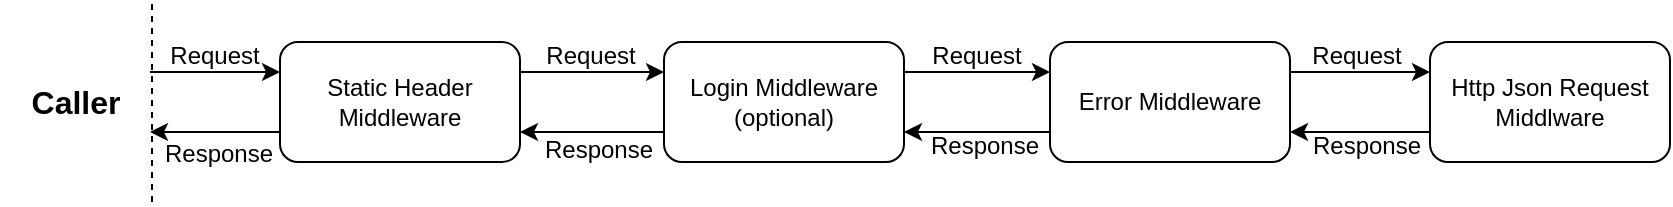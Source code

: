 <mxfile version="12.6.5" type="device"><diagram id="dEZeUGXRPqCajyPuTfDY" name="Page-1"><mxGraphModel dx="1086" dy="966" grid="1" gridSize="10" guides="1" tooltips="1" connect="1" arrows="1" fold="1" page="1" pageScale="1" pageWidth="850" pageHeight="1100" math="0" shadow="0"><root><mxCell id="0"/><mxCell id="1" parent="0"/><mxCell id="wHQqfPBEVMzjZ1pWUmfd-2" value="" style="rounded=0;whiteSpace=wrap;html=1;strokeColor=none;" vertex="1" parent="1"><mxGeometry width="77" height="100" as="geometry"/></mxCell><mxCell id="18b1Xk2kXTxP4zHYxbf--6" style="edgeStyle=orthogonalEdgeStyle;rounded=0;orthogonalLoop=1;jettySize=auto;html=1;exitX=1;exitY=0.25;exitDx=0;exitDy=0;entryX=0;entryY=0.25;entryDx=0;entryDy=0;" parent="1" source="18b1Xk2kXTxP4zHYxbf--1" target="18b1Xk2kXTxP4zHYxbf--2" edge="1"><mxGeometry relative="1" as="geometry"/></mxCell><mxCell id="18b1Xk2kXTxP4zHYxbf--1" value="Static Header&lt;br&gt;Middleware" style="rounded=1;whiteSpace=wrap;html=1;" parent="1" vertex="1"><mxGeometry x="140" y="20" width="120" height="60" as="geometry"/></mxCell><mxCell id="18b1Xk2kXTxP4zHYxbf--7" style="edgeStyle=orthogonalEdgeStyle;rounded=0;orthogonalLoop=1;jettySize=auto;html=1;exitX=0;exitY=0.75;exitDx=0;exitDy=0;entryX=1;entryY=0.75;entryDx=0;entryDy=0;" parent="1" source="18b1Xk2kXTxP4zHYxbf--2" target="18b1Xk2kXTxP4zHYxbf--1" edge="1"><mxGeometry relative="1" as="geometry"/></mxCell><mxCell id="18b1Xk2kXTxP4zHYxbf--8" style="edgeStyle=orthogonalEdgeStyle;rounded=0;orthogonalLoop=1;jettySize=auto;html=1;exitX=1;exitY=0.25;exitDx=0;exitDy=0;entryX=0;entryY=0.25;entryDx=0;entryDy=0;" parent="1" source="18b1Xk2kXTxP4zHYxbf--2" target="18b1Xk2kXTxP4zHYxbf--3" edge="1"><mxGeometry relative="1" as="geometry"/></mxCell><mxCell id="18b1Xk2kXTxP4zHYxbf--2" value="Login Middleware&lt;br&gt;(optional)" style="rounded=1;whiteSpace=wrap;html=1;" parent="1" vertex="1"><mxGeometry x="332" y="20" width="120" height="60" as="geometry"/></mxCell><mxCell id="18b1Xk2kXTxP4zHYxbf--9" style="edgeStyle=orthogonalEdgeStyle;rounded=0;orthogonalLoop=1;jettySize=auto;html=1;exitX=0;exitY=0.75;exitDx=0;exitDy=0;entryX=1;entryY=0.75;entryDx=0;entryDy=0;" parent="1" source="18b1Xk2kXTxP4zHYxbf--3" target="18b1Xk2kXTxP4zHYxbf--2" edge="1"><mxGeometry relative="1" as="geometry"/></mxCell><mxCell id="18b1Xk2kXTxP4zHYxbf--10" style="edgeStyle=orthogonalEdgeStyle;rounded=0;orthogonalLoop=1;jettySize=auto;html=1;exitX=1;exitY=0.25;exitDx=0;exitDy=0;entryX=0;entryY=0.25;entryDx=0;entryDy=0;" parent="1" source="18b1Xk2kXTxP4zHYxbf--3" target="18b1Xk2kXTxP4zHYxbf--4" edge="1"><mxGeometry relative="1" as="geometry"/></mxCell><mxCell id="18b1Xk2kXTxP4zHYxbf--3" value="Error Middleware" style="rounded=1;whiteSpace=wrap;html=1;" parent="1" vertex="1"><mxGeometry x="525" y="20" width="120" height="60" as="geometry"/></mxCell><mxCell id="18b1Xk2kXTxP4zHYxbf--11" style="edgeStyle=orthogonalEdgeStyle;rounded=0;orthogonalLoop=1;jettySize=auto;html=1;exitX=0;exitY=0.75;exitDx=0;exitDy=0;entryX=1;entryY=0.75;entryDx=0;entryDy=0;" parent="1" source="18b1Xk2kXTxP4zHYxbf--4" target="18b1Xk2kXTxP4zHYxbf--3" edge="1"><mxGeometry relative="1" as="geometry"/></mxCell><mxCell id="18b1Xk2kXTxP4zHYxbf--4" value="Http Json Request&lt;br&gt;Middlware" style="rounded=1;whiteSpace=wrap;html=1;" parent="1" vertex="1"><mxGeometry x="715" y="20" width="120" height="60" as="geometry"/></mxCell><mxCell id="18b1Xk2kXTxP4zHYxbf--12" value="" style="endArrow=classic;html=1;entryX=0;entryY=0.25;entryDx=0;entryDy=0;" parent="1" target="18b1Xk2kXTxP4zHYxbf--1" edge="1"><mxGeometry width="50" height="50" relative="1" as="geometry"><mxPoint x="75" y="35" as="sourcePoint"/><mxPoint x="130" y="40" as="targetPoint"/></mxGeometry></mxCell><mxCell id="18b1Xk2kXTxP4zHYxbf--13" value="" style="endArrow=none;dashed=1;html=1;" parent="1" edge="1"><mxGeometry width="50" height="50" relative="1" as="geometry"><mxPoint x="76" y="100" as="sourcePoint"/><mxPoint x="76" as="targetPoint"/></mxGeometry></mxCell><mxCell id="18b1Xk2kXTxP4zHYxbf--14" value="" style="endArrow=classic;html=1;exitX=0;exitY=0.75;exitDx=0;exitDy=0;" parent="1" source="18b1Xk2kXTxP4zHYxbf--1" edge="1"><mxGeometry width="50" height="50" relative="1" as="geometry"><mxPoint x="125" y="60" as="sourcePoint"/><mxPoint x="75" y="65" as="targetPoint"/></mxGeometry></mxCell><mxCell id="18b1Xk2kXTxP4zHYxbf--15" value="Request" style="text;html=1;align=center;verticalAlign=middle;resizable=0;points=[];autosize=1;" parent="1" vertex="1"><mxGeometry x="265" y="17" width="60" height="20" as="geometry"/></mxCell><mxCell id="18b1Xk2kXTxP4zHYxbf--17" value="Request" style="text;html=1;align=center;verticalAlign=middle;resizable=0;points=[];autosize=1;" parent="1" vertex="1"><mxGeometry x="458" y="17" width="60" height="20" as="geometry"/></mxCell><mxCell id="18b1Xk2kXTxP4zHYxbf--18" value="Request" style="text;html=1;align=center;verticalAlign=middle;resizable=0;points=[];autosize=1;" parent="1" vertex="1"><mxGeometry x="648" y="17" width="60" height="20" as="geometry"/></mxCell><mxCell id="18b1Xk2kXTxP4zHYxbf--19" value="Response" style="text;html=1;align=center;verticalAlign=middle;resizable=0;points=[];autosize=1;" parent="1" vertex="1"><mxGeometry x="264" y="64" width="70" height="20" as="geometry"/></mxCell><mxCell id="18b1Xk2kXTxP4zHYxbf--20" value="Response" style="text;html=1;align=center;verticalAlign=middle;resizable=0;points=[];autosize=1;" parent="1" vertex="1"><mxGeometry x="457" y="62" width="70" height="20" as="geometry"/></mxCell><mxCell id="18b1Xk2kXTxP4zHYxbf--21" value="Response" style="text;html=1;align=center;verticalAlign=middle;resizable=0;points=[];autosize=1;" parent="1" vertex="1"><mxGeometry x="648" y="62" width="70" height="20" as="geometry"/></mxCell><mxCell id="18b1Xk2kXTxP4zHYxbf--22" value="Request" style="text;html=1;align=center;verticalAlign=middle;resizable=0;points=[];autosize=1;" parent="1" vertex="1"><mxGeometry x="77" y="17" width="60" height="20" as="geometry"/></mxCell><mxCell id="18b1Xk2kXTxP4zHYxbf--24" value="Response" style="text;html=1;align=center;verticalAlign=middle;resizable=0;points=[];autosize=1;" parent="1" vertex="1"><mxGeometry x="74" y="66" width="70" height="20" as="geometry"/></mxCell><mxCell id="wHQqfPBEVMzjZ1pWUmfd-1" value="&lt;font style=&quot;font-size: 16px&quot;&gt;&lt;b&gt;Caller&lt;/b&gt;&lt;/font&gt;" style="text;html=1;strokeColor=none;fillColor=none;align=center;verticalAlign=middle;whiteSpace=wrap;rounded=0;" vertex="1" parent="1"><mxGeometry x="18" y="40" width="40" height="20" as="geometry"/></mxCell></root></mxGraphModel></diagram></mxfile>